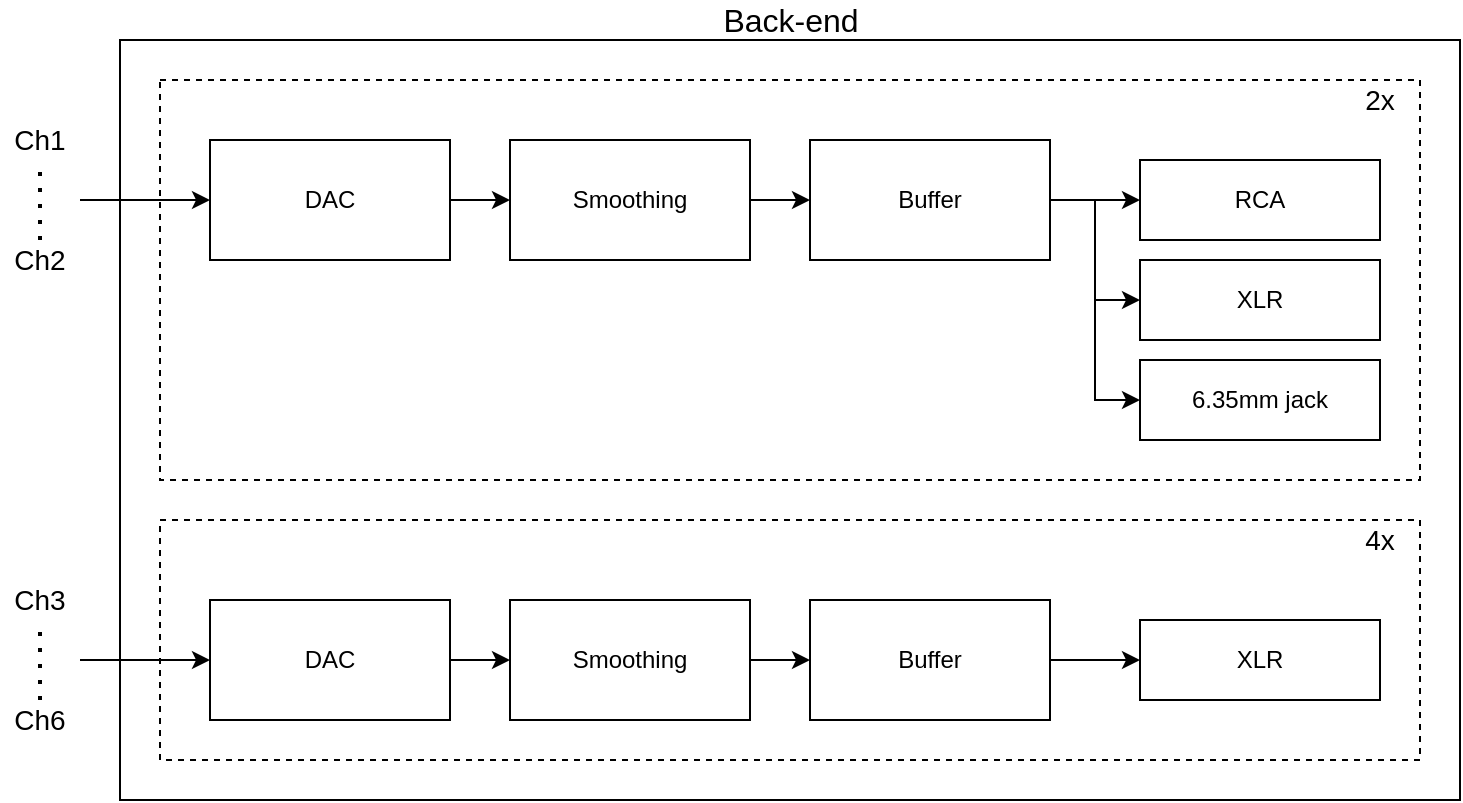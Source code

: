 <mxfile version="20.8.10" type="device"><diagram id="6ISztqVL133dhFMmdFjb" name="Back-end"><mxGraphModel dx="1430" dy="825" grid="1" gridSize="10" guides="1" tooltips="1" connect="1" arrows="1" fold="1" page="1" pageScale="1" pageWidth="1169" pageHeight="1654" math="0" shadow="0"><root><mxCell id="WuY8b1AVpgEEGS5DV7i4-0"/><mxCell id="WuY8b1AVpgEEGS5DV7i4-1" parent="WuY8b1AVpgEEGS5DV7i4-0"/><mxCell id="6dPuvrl1OK2DbYj2RHqP-0" value="" style="rounded=0;whiteSpace=wrap;html=1;fontSize=14;align=center;" parent="WuY8b1AVpgEEGS5DV7i4-1" vertex="1"><mxGeometry x="280" y="330" width="670" height="380" as="geometry"/></mxCell><mxCell id="z5SD37s34TJ4U8EzsQm_-104" value="" style="rounded=0;whiteSpace=wrap;html=1;fontSize=14;dashed=1;" parent="WuY8b1AVpgEEGS5DV7i4-1" vertex="1"><mxGeometry x="300" y="570" width="630" height="120" as="geometry"/></mxCell><mxCell id="z5SD37s34TJ4U8EzsQm_-102" value="" style="rounded=0;whiteSpace=wrap;html=1;fontSize=14;dashed=1;" parent="WuY8b1AVpgEEGS5DV7i4-1" vertex="1"><mxGeometry x="300" y="350" width="630" height="200" as="geometry"/></mxCell><mxCell id="_WWZ1vLT-qMAE5hOgy_D-0" value="" style="edgeStyle=orthogonalEdgeStyle;rounded=0;orthogonalLoop=1;jettySize=auto;html=1;startArrow=none;startFill=0;" parent="WuY8b1AVpgEEGS5DV7i4-1" source="_WWZ1vLT-qMAE5hOgy_D-1" target="_WWZ1vLT-qMAE5hOgy_D-5" edge="1"><mxGeometry relative="1" as="geometry"/></mxCell><mxCell id="_WWZ1vLT-qMAE5hOgy_D-1" value="Smoothing" style="rounded=0;whiteSpace=wrap;html=1;" parent="WuY8b1AVpgEEGS5DV7i4-1" vertex="1"><mxGeometry x="475" y="380" width="120" height="60" as="geometry"/></mxCell><mxCell id="_WWZ1vLT-qMAE5hOgy_D-2" value="" style="edgeStyle=orthogonalEdgeStyle;rounded=0;orthogonalLoop=1;jettySize=auto;html=1;startArrow=none;startFill=0;" parent="WuY8b1AVpgEEGS5DV7i4-1" source="_WWZ1vLT-qMAE5hOgy_D-3" target="_WWZ1vLT-qMAE5hOgy_D-1" edge="1"><mxGeometry relative="1" as="geometry"/></mxCell><mxCell id="_WWZ1vLT-qMAE5hOgy_D-3" value="DAC" style="rounded=0;whiteSpace=wrap;html=1;" parent="WuY8b1AVpgEEGS5DV7i4-1" vertex="1"><mxGeometry x="325" y="380" width="120" height="60" as="geometry"/></mxCell><mxCell id="z5SD37s34TJ4U8EzsQm_-24" style="edgeStyle=orthogonalEdgeStyle;rounded=0;orthogonalLoop=1;jettySize=auto;html=1;exitX=1;exitY=0.5;exitDx=0;exitDy=0;fontSize=14;startArrow=none;startFill=0;" parent="WuY8b1AVpgEEGS5DV7i4-1" source="_WWZ1vLT-qMAE5hOgy_D-5" target="z5SD37s34TJ4U8EzsQm_-9" edge="1"><mxGeometry relative="1" as="geometry"/></mxCell><mxCell id="z5SD37s34TJ4U8EzsQm_-106" style="edgeStyle=orthogonalEdgeStyle;rounded=0;orthogonalLoop=1;jettySize=auto;html=1;exitX=1;exitY=0.5;exitDx=0;exitDy=0;entryX=0;entryY=0.5;entryDx=0;entryDy=0;fontSize=14;startArrow=none;startFill=0;" parent="WuY8b1AVpgEEGS5DV7i4-1" source="_WWZ1vLT-qMAE5hOgy_D-5" target="z5SD37s34TJ4U8EzsQm_-10" edge="1"><mxGeometry relative="1" as="geometry"/></mxCell><mxCell id="_WWZ1vLT-qMAE5hOgy_D-5" value="Buffer" style="rounded=0;whiteSpace=wrap;html=1;" parent="WuY8b1AVpgEEGS5DV7i4-1" vertex="1"><mxGeometry x="625" y="380" width="120" height="60" as="geometry"/></mxCell><mxCell id="z5SD37s34TJ4U8EzsQm_-9" value="RCA" style="rounded=0;whiteSpace=wrap;html=1;" parent="WuY8b1AVpgEEGS5DV7i4-1" vertex="1"><mxGeometry x="790" y="390" width="120" height="40" as="geometry"/></mxCell><mxCell id="z5SD37s34TJ4U8EzsQm_-10" value="XLR" style="rounded=0;whiteSpace=wrap;html=1;" parent="WuY8b1AVpgEEGS5DV7i4-1" vertex="1"><mxGeometry x="790" y="440" width="120" height="40" as="geometry"/></mxCell><mxCell id="z5SD37s34TJ4U8EzsQm_-11" value="6.35mm jack" style="rounded=0;whiteSpace=wrap;html=1;" parent="WuY8b1AVpgEEGS5DV7i4-1" vertex="1"><mxGeometry x="790" y="490" width="120" height="40" as="geometry"/></mxCell><mxCell id="z5SD37s34TJ4U8EzsQm_-22" style="edgeStyle=orthogonalEdgeStyle;rounded=0;orthogonalLoop=1;jettySize=auto;html=1;exitX=1;exitY=0.5;exitDx=0;exitDy=0;entryX=0;entryY=0.5;entryDx=0;entryDy=0;fontSize=14;startArrow=none;startFill=0;" parent="WuY8b1AVpgEEGS5DV7i4-1" source="_WWZ1vLT-qMAE5hOgy_D-5" target="z5SD37s34TJ4U8EzsQm_-11" edge="1"><mxGeometry relative="1" as="geometry"/></mxCell><mxCell id="z5SD37s34TJ4U8EzsQm_-25" value="" style="endArrow=classic;html=1;fontSize=14;entryX=0;entryY=0.5;entryDx=0;entryDy=0;" parent="WuY8b1AVpgEEGS5DV7i4-1" target="_WWZ1vLT-qMAE5hOgy_D-3" edge="1"><mxGeometry width="50" height="50" relative="1" as="geometry"><mxPoint x="260" y="410" as="sourcePoint"/><mxPoint x="310" y="390" as="targetPoint"/></mxGeometry></mxCell><mxCell id="z5SD37s34TJ4U8EzsQm_-66" value="" style="edgeStyle=orthogonalEdgeStyle;rounded=0;orthogonalLoop=1;jettySize=auto;html=1;startArrow=none;startFill=0;" parent="WuY8b1AVpgEEGS5DV7i4-1" source="z5SD37s34TJ4U8EzsQm_-67" target="z5SD37s34TJ4U8EzsQm_-71" edge="1"><mxGeometry relative="1" as="geometry"/></mxCell><mxCell id="z5SD37s34TJ4U8EzsQm_-67" value="Smoothing" style="rounded=0;whiteSpace=wrap;html=1;" parent="WuY8b1AVpgEEGS5DV7i4-1" vertex="1"><mxGeometry x="475" y="610" width="120" height="60" as="geometry"/></mxCell><mxCell id="z5SD37s34TJ4U8EzsQm_-68" value="" style="edgeStyle=orthogonalEdgeStyle;rounded=0;orthogonalLoop=1;jettySize=auto;html=1;startArrow=none;startFill=0;" parent="WuY8b1AVpgEEGS5DV7i4-1" source="z5SD37s34TJ4U8EzsQm_-69" target="z5SD37s34TJ4U8EzsQm_-67" edge="1"><mxGeometry relative="1" as="geometry"/></mxCell><mxCell id="z5SD37s34TJ4U8EzsQm_-69" value="DAC" style="rounded=0;whiteSpace=wrap;html=1;" parent="WuY8b1AVpgEEGS5DV7i4-1" vertex="1"><mxGeometry x="325" y="610" width="120" height="60" as="geometry"/></mxCell><mxCell id="z5SD37s34TJ4U8EzsQm_-70" style="edgeStyle=orthogonalEdgeStyle;rounded=0;orthogonalLoop=1;jettySize=auto;html=1;exitX=1;exitY=0.5;exitDx=0;exitDy=0;fontSize=14;startArrow=none;startFill=0;" parent="WuY8b1AVpgEEGS5DV7i4-1" source="z5SD37s34TJ4U8EzsQm_-71" edge="1"><mxGeometry relative="1" as="geometry"><mxPoint x="790" y="640" as="targetPoint"/></mxGeometry></mxCell><mxCell id="z5SD37s34TJ4U8EzsQm_-71" value="Buffer" style="rounded=0;whiteSpace=wrap;html=1;" parent="WuY8b1AVpgEEGS5DV7i4-1" vertex="1"><mxGeometry x="625" y="610" width="120" height="60" as="geometry"/></mxCell><mxCell id="z5SD37s34TJ4U8EzsQm_-73" value="XLR" style="rounded=0;whiteSpace=wrap;html=1;" parent="WuY8b1AVpgEEGS5DV7i4-1" vertex="1"><mxGeometry x="790" y="620" width="120" height="40" as="geometry"/></mxCell><mxCell id="z5SD37s34TJ4U8EzsQm_-77" value="" style="endArrow=classic;html=1;fontSize=14;entryX=0;entryY=0.5;entryDx=0;entryDy=0;" parent="WuY8b1AVpgEEGS5DV7i4-1" target="z5SD37s34TJ4U8EzsQm_-69" edge="1"><mxGeometry width="50" height="50" relative="1" as="geometry"><mxPoint x="260" y="640" as="sourcePoint"/><mxPoint x="310" y="620" as="targetPoint"/></mxGeometry></mxCell><mxCell id="z5SD37s34TJ4U8EzsQm_-103" value="2x" style="text;html=1;strokeColor=none;fillColor=none;align=center;verticalAlign=middle;whiteSpace=wrap;rounded=0;dashed=1;fontSize=14;" parent="WuY8b1AVpgEEGS5DV7i4-1" vertex="1"><mxGeometry x="890" y="350" width="40" height="20" as="geometry"/></mxCell><mxCell id="z5SD37s34TJ4U8EzsQm_-105" value="4x" style="text;html=1;strokeColor=none;fillColor=none;align=center;verticalAlign=middle;whiteSpace=wrap;rounded=0;dashed=1;fontSize=14;" parent="WuY8b1AVpgEEGS5DV7i4-1" vertex="1"><mxGeometry x="890" y="570" width="40" height="20" as="geometry"/></mxCell><mxCell id="z5SD37s34TJ4U8EzsQm_-107" value="" style="endArrow=none;dashed=1;html=1;dashPattern=1 3;strokeWidth=2;fontSize=14;" parent="WuY8b1AVpgEEGS5DV7i4-1" edge="1"><mxGeometry width="50" height="50" relative="1" as="geometry"><mxPoint x="240" y="430" as="sourcePoint"/><mxPoint x="240" y="390" as="targetPoint"/></mxGeometry></mxCell><mxCell id="z5SD37s34TJ4U8EzsQm_-108" value="Ch1" style="text;html=1;strokeColor=none;fillColor=none;align=center;verticalAlign=middle;whiteSpace=wrap;rounded=0;dashed=1;fontSize=14;" parent="WuY8b1AVpgEEGS5DV7i4-1" vertex="1"><mxGeometry x="220" y="370" width="40" height="20" as="geometry"/></mxCell><mxCell id="z5SD37s34TJ4U8EzsQm_-109" value="Ch2" style="text;html=1;strokeColor=none;fillColor=none;align=center;verticalAlign=middle;whiteSpace=wrap;rounded=0;dashed=1;fontSize=14;" parent="WuY8b1AVpgEEGS5DV7i4-1" vertex="1"><mxGeometry x="220" y="430" width="40" height="20" as="geometry"/></mxCell><mxCell id="z5SD37s34TJ4U8EzsQm_-110" value="" style="endArrow=none;dashed=1;html=1;dashPattern=1 3;strokeWidth=2;fontSize=14;" parent="WuY8b1AVpgEEGS5DV7i4-1" edge="1"><mxGeometry width="50" height="50" relative="1" as="geometry"><mxPoint x="240" y="660" as="sourcePoint"/><mxPoint x="240" y="620" as="targetPoint"/></mxGeometry></mxCell><mxCell id="z5SD37s34TJ4U8EzsQm_-111" value="Ch3" style="text;html=1;strokeColor=none;fillColor=none;align=center;verticalAlign=middle;whiteSpace=wrap;rounded=0;dashed=1;fontSize=14;" parent="WuY8b1AVpgEEGS5DV7i4-1" vertex="1"><mxGeometry x="220" y="600" width="40" height="20" as="geometry"/></mxCell><mxCell id="z5SD37s34TJ4U8EzsQm_-112" value="Ch6" style="text;html=1;strokeColor=none;fillColor=none;align=center;verticalAlign=middle;whiteSpace=wrap;rounded=0;dashed=1;fontSize=14;" parent="WuY8b1AVpgEEGS5DV7i4-1" vertex="1"><mxGeometry x="220" y="660" width="40" height="20" as="geometry"/></mxCell><mxCell id="CcEmiZ7p2-A6bj4fl9B1-0" value="Back-end" style="text;html=1;strokeColor=none;fillColor=none;align=center;verticalAlign=middle;whiteSpace=wrap;rounded=0;dashed=1;fontSize=16;" parent="WuY8b1AVpgEEGS5DV7i4-1" vertex="1"><mxGeometry x="572.5" y="310" width="85" height="20" as="geometry"/></mxCell></root></mxGraphModel></diagram></mxfile>